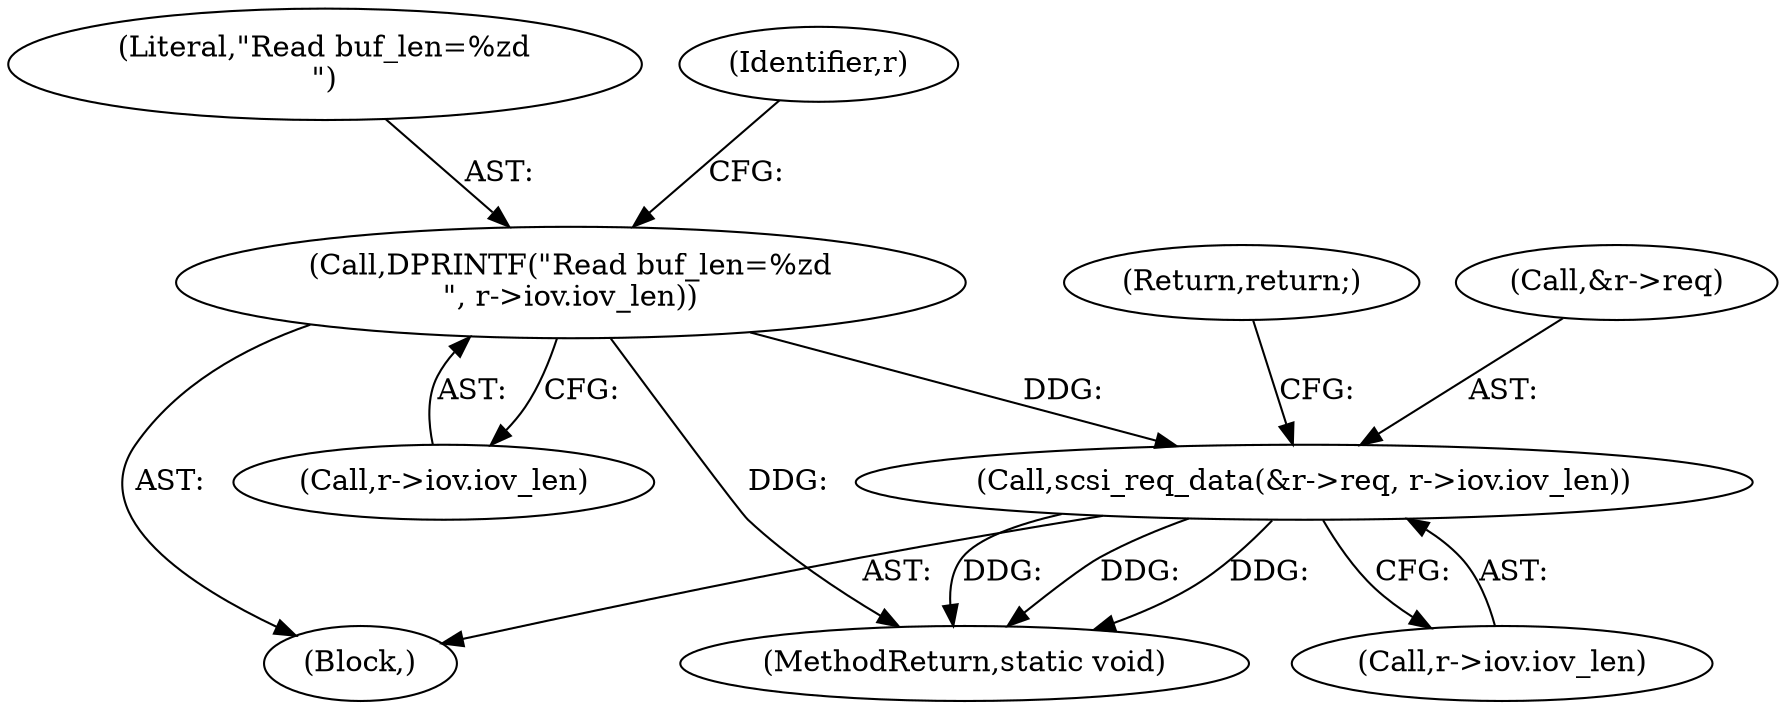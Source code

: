 digraph "0_qemu_103b40f51e4012b3b0ad20f615562a1806d7f49a_0@pointer" {
"1000134" [label="(Call,DPRINTF(\"Read buf_len=%zd\n\", r->iov.iov_len))"];
"1000146" [label="(Call,scsi_req_data(&r->req, r->iov.iov_len))"];
"1000135" [label="(Literal,\"Read buf_len=%zd\n\")"];
"1000156" [label="(Return,return;)"];
"1000291" [label="(MethodReturn,static void)"];
"1000146" [label="(Call,scsi_req_data(&r->req, r->iov.iov_len))"];
"1000136" [label="(Call,r->iov.iov_len)"];
"1000143" [label="(Identifier,r)"];
"1000133" [label="(Block,)"];
"1000151" [label="(Call,r->iov.iov_len)"];
"1000147" [label="(Call,&r->req)"];
"1000134" [label="(Call,DPRINTF(\"Read buf_len=%zd\n\", r->iov.iov_len))"];
"1000134" -> "1000133"  [label="AST: "];
"1000134" -> "1000136"  [label="CFG: "];
"1000135" -> "1000134"  [label="AST: "];
"1000136" -> "1000134"  [label="AST: "];
"1000143" -> "1000134"  [label="CFG: "];
"1000134" -> "1000291"  [label="DDG: "];
"1000134" -> "1000146"  [label="DDG: "];
"1000146" -> "1000133"  [label="AST: "];
"1000146" -> "1000151"  [label="CFG: "];
"1000147" -> "1000146"  [label="AST: "];
"1000151" -> "1000146"  [label="AST: "];
"1000156" -> "1000146"  [label="CFG: "];
"1000146" -> "1000291"  [label="DDG: "];
"1000146" -> "1000291"  [label="DDG: "];
"1000146" -> "1000291"  [label="DDG: "];
}
